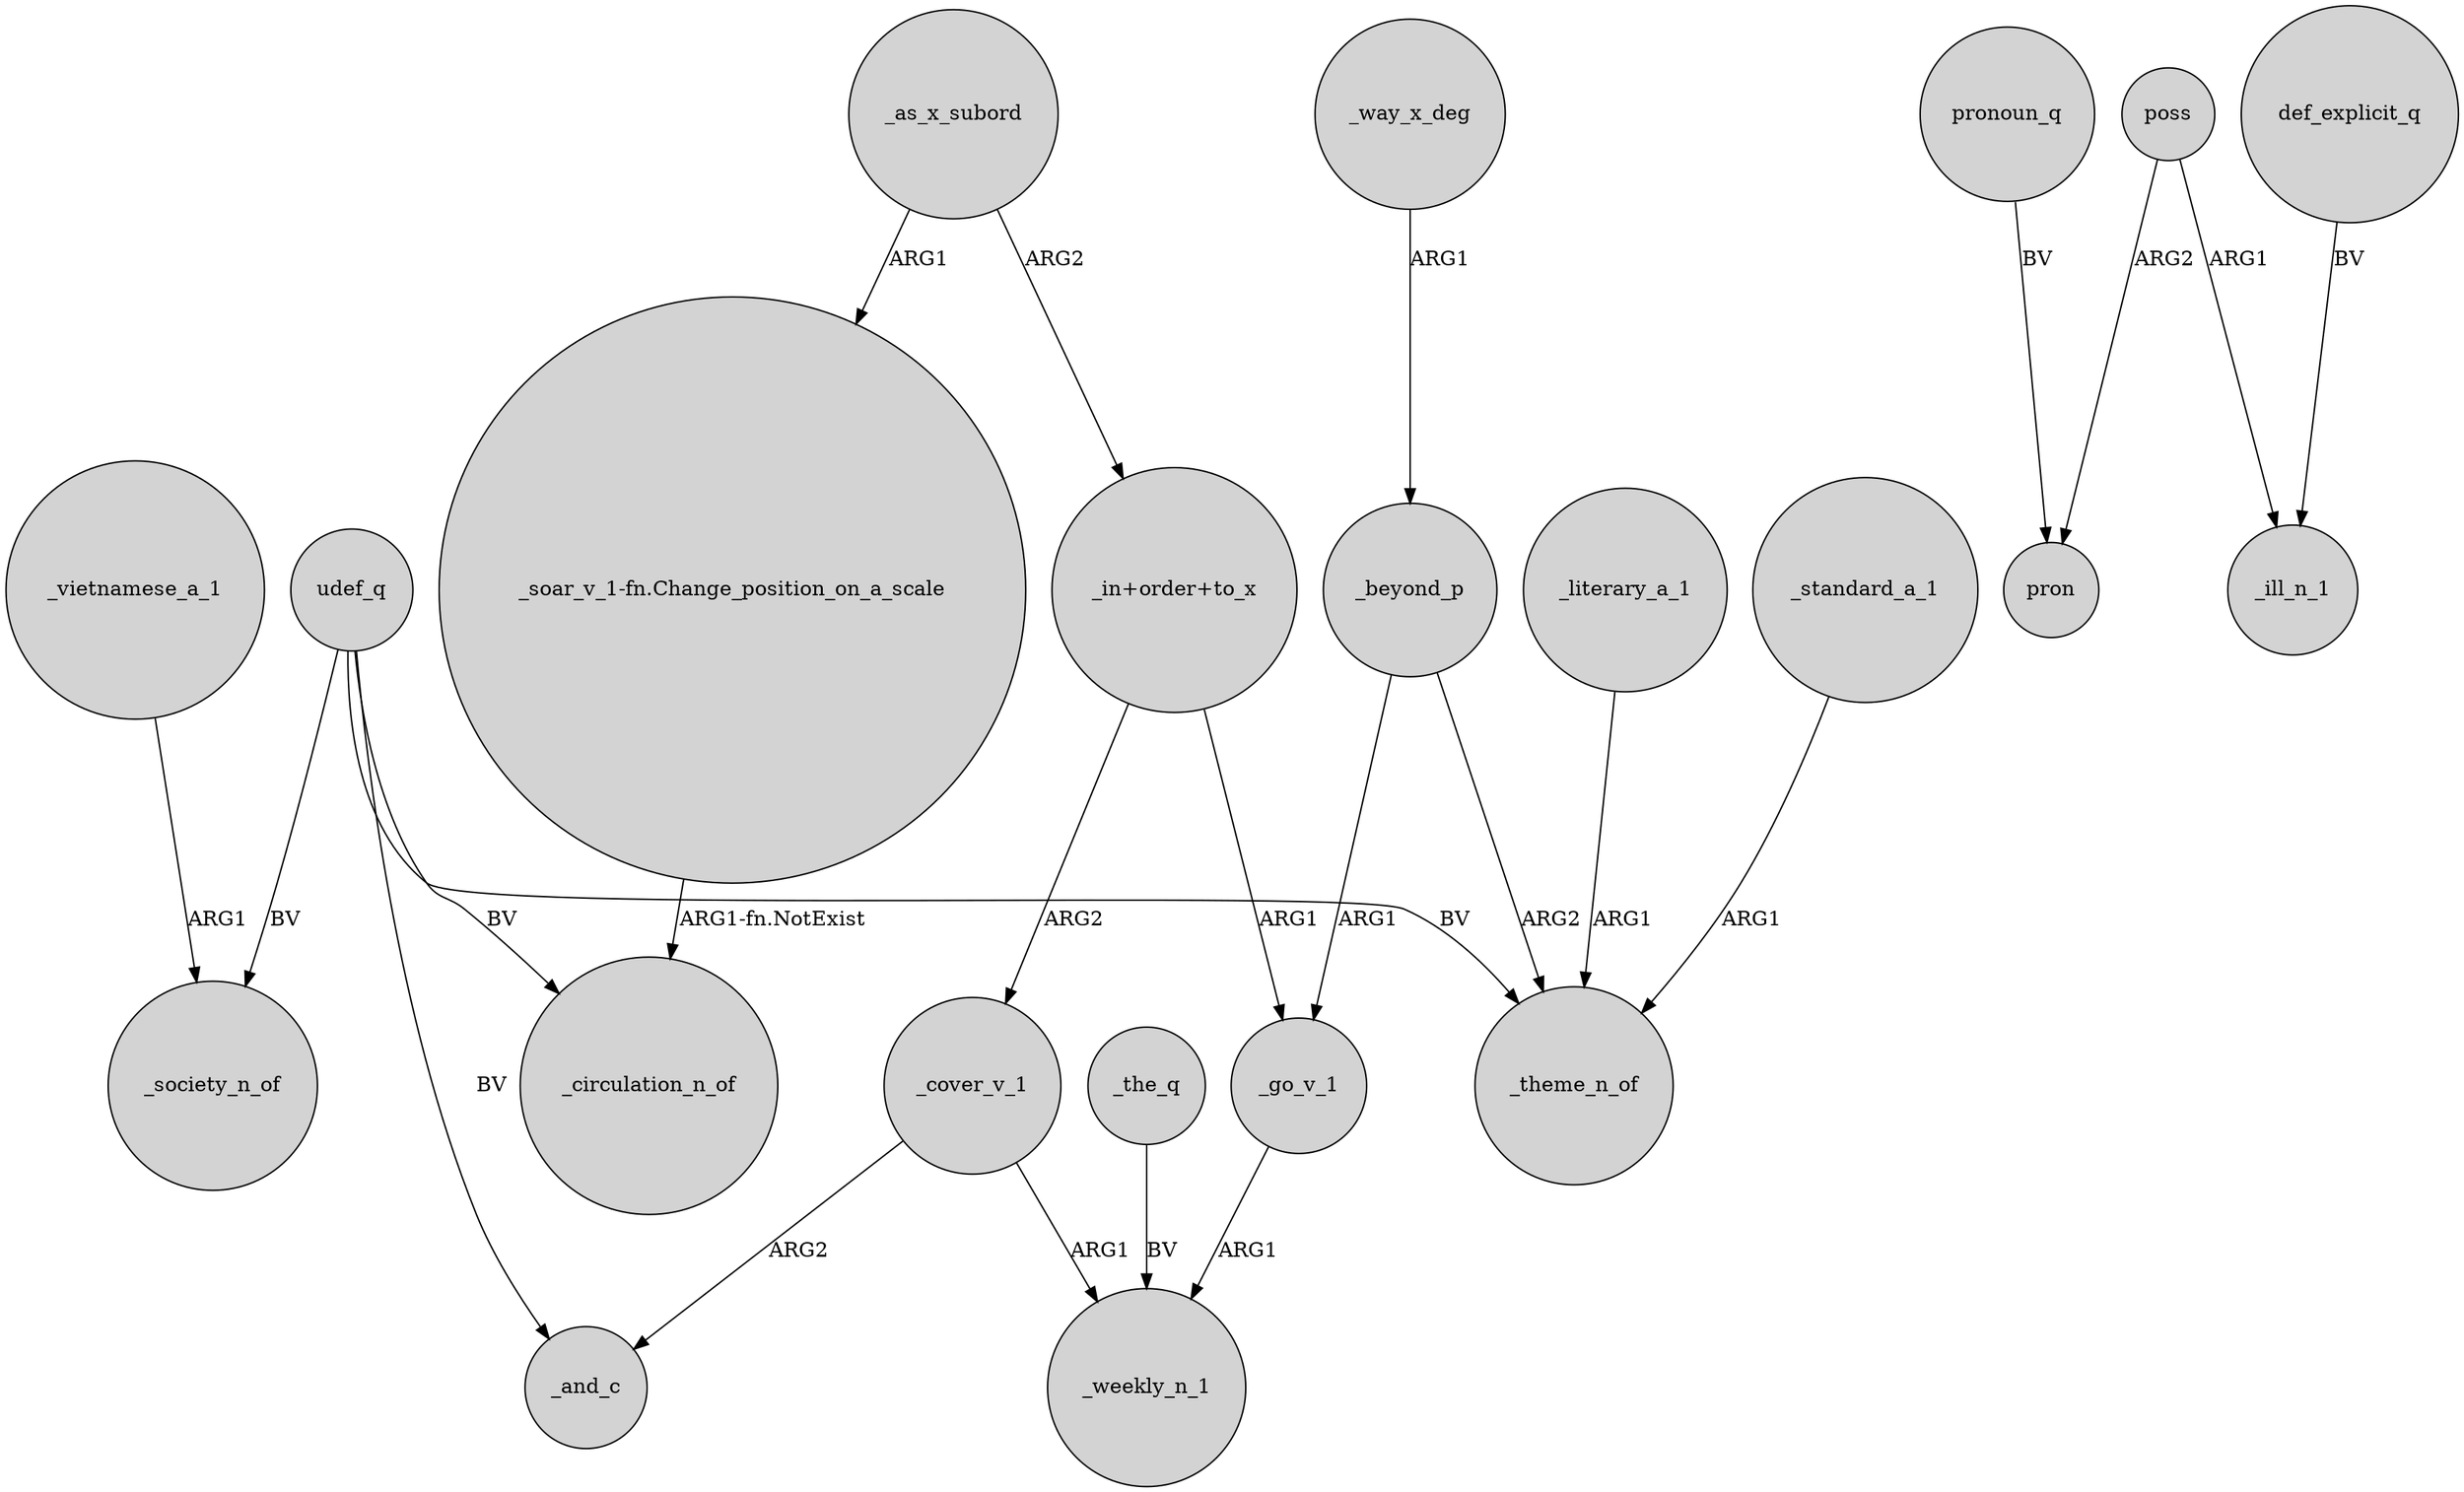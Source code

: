 digraph {
	node [shape=circle style=filled]
	udef_q -> _theme_n_of [label=BV]
	poss -> pron [label=ARG2]
	"_in+order+to_x" -> _cover_v_1 [label=ARG2]
	_cover_v_1 -> _and_c [label=ARG2]
	_way_x_deg -> _beyond_p [label=ARG1]
	_as_x_subord -> "_in+order+to_x" [label=ARG2]
	_vietnamese_a_1 -> _society_n_of [label=ARG1]
	_beyond_p -> _theme_n_of [label=ARG2]
	udef_q -> _circulation_n_of [label=BV]
	_cover_v_1 -> _weekly_n_1 [label=ARG1]
	_as_x_subord -> "_soar_v_1-fn.Change_position_on_a_scale" [label=ARG1]
	pronoun_q -> pron [label=BV]
	_literary_a_1 -> _theme_n_of [label=ARG1]
	"_in+order+to_x" -> _go_v_1 [label=ARG1]
	poss -> _ill_n_1 [label=ARG1]
	udef_q -> _society_n_of [label=BV]
	"_soar_v_1-fn.Change_position_on_a_scale" -> _circulation_n_of [label="ARG1-fn.NotExist"]
	_standard_a_1 -> _theme_n_of [label=ARG1]
	_beyond_p -> _go_v_1 [label=ARG1]
	_the_q -> _weekly_n_1 [label=BV]
	udef_q -> _and_c [label=BV]
	_go_v_1 -> _weekly_n_1 [label=ARG1]
	def_explicit_q -> _ill_n_1 [label=BV]
}
